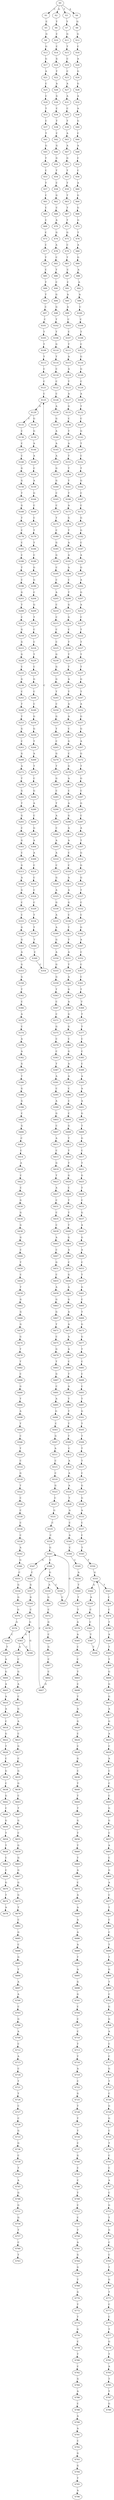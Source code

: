 strict digraph  {
	S0 -> S1 [ label = C ];
	S0 -> S2 [ label = G ];
	S0 -> S3 [ label = T ];
	S0 -> S4 [ label = A ];
	S1 -> S5 [ label = C ];
	S2 -> S6 [ label = T ];
	S3 -> S7 [ label = T ];
	S4 -> S8 [ label = G ];
	S5 -> S9 [ label = G ];
	S6 -> S10 [ label = C ];
	S7 -> S11 [ label = G ];
	S8 -> S12 [ label = G ];
	S9 -> S13 [ label = G ];
	S10 -> S14 [ label = C ];
	S11 -> S15 [ label = T ];
	S12 -> S16 [ label = C ];
	S13 -> S17 [ label = G ];
	S14 -> S18 [ label = G ];
	S15 -> S19 [ label = C ];
	S16 -> S20 [ label = A ];
	S17 -> S21 [ label = A ];
	S18 -> S22 [ label = T ];
	S19 -> S23 [ label = C ];
	S20 -> S24 [ label = G ];
	S21 -> S25 [ label = C ];
	S22 -> S26 [ label = A ];
	S23 -> S27 [ label = A ];
	S24 -> S28 [ label = G ];
	S25 -> S29 [ label = C ];
	S26 -> S30 [ label = G ];
	S27 -> S31 [ label = A ];
	S28 -> S32 [ label = A ];
	S29 -> S33 [ label = T ];
	S30 -> S34 [ label = C ];
	S31 -> S35 [ label = C ];
	S32 -> S36 [ label = A ];
	S33 -> S37 [ label = C ];
	S34 -> S38 [ label = T ];
	S35 -> S39 [ label = T ];
	S36 -> S40 [ label = G ];
	S37 -> S41 [ label = T ];
	S38 -> S42 [ label = C ];
	S39 -> S43 [ label = A ];
	S40 -> S44 [ label = C ];
	S41 -> S45 [ label = G ];
	S42 -> S46 [ label = G ];
	S43 -> S47 [ label = A ];
	S44 -> S48 [ label = A ];
	S45 -> S49 [ label = T ];
	S46 -> S50 [ label = G ];
	S47 -> S51 [ label = G ];
	S48 -> S52 [ label = C ];
	S49 -> S53 [ label = C ];
	S50 -> S54 [ label = T ];
	S51 -> S55 [ label = T ];
	S52 -> S56 [ label = C ];
	S53 -> S57 [ label = T ];
	S54 -> S58 [ label = C ];
	S55 -> S59 [ label = T ];
	S56 -> S60 [ label = A ];
	S57 -> S61 [ label = C ];
	S58 -> S62 [ label = G ];
	S59 -> S63 [ label = T ];
	S60 -> S64 [ label = G ];
	S61 -> S65 [ label = C ];
	S62 -> S66 [ label = C ];
	S63 -> S67 [ label = T ];
	S64 -> S68 [ label = G ];
	S65 -> S69 [ label = C ];
	S66 -> S70 [ label = A ];
	S67 -> S71 [ label = T ];
	S68 -> S72 [ label = G ];
	S69 -> S73 [ label = C ];
	S70 -> S74 [ label = G ];
	S71 -> S75 [ label = G ];
	S72 -> S76 [ label = T ];
	S73 -> S77 [ label = C ];
	S74 -> S78 [ label = A ];
	S75 -> S79 [ label = C ];
	S76 -> S80 [ label = A ];
	S77 -> S81 [ label = T ];
	S78 -> S82 [ label = C ];
	S79 -> S83 [ label = T ];
	S80 -> S84 [ label = G ];
	S81 -> S85 [ label = C ];
	S82 -> S86 [ label = T ];
	S83 -> S87 [ label = C ];
	S84 -> S88 [ label = A ];
	S85 -> S89 [ label = T ];
	S86 -> S90 [ label = C ];
	S87 -> S91 [ label = C ];
	S88 -> S92 [ label = A ];
	S89 -> S93 [ label = T ];
	S90 -> S94 [ label = G ];
	S91 -> S95 [ label = A ];
	S92 -> S96 [ label = A ];
	S93 -> S97 [ label = C ];
	S94 -> S98 [ label = G ];
	S95 -> S99 [ label = A ];
	S96 -> S100 [ label = C ];
	S97 -> S101 [ label = C ];
	S98 -> S102 [ label = T ];
	S99 -> S103 [ label = C ];
	S100 -> S104 [ label = C ];
	S101 -> S105 [ label = T ];
	S102 -> S106 [ label = T ];
	S103 -> S107 [ label = C ];
	S104 -> S108 [ label = T ];
	S105 -> S109 [ label = T ];
	S106 -> S110 [ label = G ];
	S107 -> S111 [ label = T ];
	S108 -> S112 [ label = C ];
	S109 -> S113 [ label = T ];
	S110 -> S114 [ label = T ];
	S111 -> S115 [ label = A ];
	S112 -> S116 [ label = G ];
	S113 -> S117 [ label = C ];
	S114 -> S118 [ label = C ];
	S115 -> S119 [ label = A ];
	S116 -> S120 [ label = G ];
	S117 -> S121 [ label = C ];
	S118 -> S122 [ label = C ];
	S119 -> S123 [ label = T ];
	S120 -> S124 [ label = C ];
	S121 -> S125 [ label = C ];
	S122 -> S126 [ label = C ];
	S123 -> S127 [ label = A ];
	S124 -> S128 [ label = A ];
	S125 -> S129 [ label = G ];
	S126 -> S130 [ label = A ];
	S127 -> S131 [ label = G ];
	S128 -> S132 [ label = T ];
	S129 -> S133 [ label = T ];
	S129 -> S134 [ label = G ];
	S130 -> S135 [ label = G ];
	S131 -> S136 [ label = C ];
	S132 -> S137 [ label = C ];
	S133 -> S138 [ label = C ];
	S134 -> S139 [ label = G ];
	S135 -> S140 [ label = A ];
	S136 -> S141 [ label = T ];
	S137 -> S142 [ label = G ];
	S138 -> S143 [ label = C ];
	S139 -> S144 [ label = A ];
	S140 -> S145 [ label = A ];
	S141 -> S146 [ label = A ];
	S142 -> S147 [ label = T ];
	S143 -> S148 [ label = C ];
	S144 -> S149 [ label = A ];
	S145 -> S150 [ label = A ];
	S146 -> S151 [ label = T ];
	S147 -> S152 [ label = C ];
	S148 -> S153 [ label = G ];
	S149 -> S154 [ label = C ];
	S150 -> S155 [ label = G ];
	S151 -> S156 [ label = T ];
	S152 -> S157 [ label = T ];
	S153 -> S158 [ label = G ];
	S154 -> S159 [ label = A ];
	S155 -> S160 [ label = G ];
	S156 -> S161 [ label = T ];
	S157 -> S162 [ label = G ];
	S158 -> S163 [ label = T ];
	S159 -> S164 [ label = G ];
	S160 -> S165 [ label = C ];
	S161 -> S166 [ label = T ];
	S162 -> S167 [ label = C ];
	S163 -> S168 [ label = G ];
	S164 -> S169 [ label = C ];
	S165 -> S170 [ label = C ];
	S166 -> S171 [ label = A ];
	S167 -> S172 [ label = C ];
	S168 -> S173 [ label = T ];
	S169 -> S174 [ label = C ];
	S170 -> S175 [ label = T ];
	S171 -> S176 [ label = G ];
	S172 -> S177 [ label = G ];
	S173 -> S178 [ label = C ];
	S174 -> S179 [ label = T ];
	S175 -> S180 [ label = C ];
	S176 -> S181 [ label = T ];
	S177 -> S182 [ label = G ];
	S178 -> S183 [ label = C ];
	S179 -> S184 [ label = T ];
	S180 -> S185 [ label = G ];
	S181 -> S186 [ label = A ];
	S182 -> S187 [ label = C ];
	S183 -> S188 [ label = C ];
	S184 -> S189 [ label = C ];
	S185 -> S190 [ label = G ];
	S186 -> S191 [ label = A ];
	S187 -> S192 [ label = A ];
	S188 -> S193 [ label = T ];
	S189 -> S194 [ label = G ];
	S190 -> S195 [ label = C ];
	S191 -> S196 [ label = A ];
	S192 -> S197 [ label = G ];
	S193 -> S198 [ label = C ];
	S194 -> S199 [ label = G ];
	S195 -> S200 [ label = C ];
	S196 -> S201 [ label = C ];
	S197 -> S202 [ label = A ];
	S198 -> S203 [ label = G ];
	S199 -> S204 [ label = C ];
	S200 -> S205 [ label = A ];
	S201 -> S206 [ label = T ];
	S202 -> S207 [ label = G ];
	S203 -> S208 [ label = T ];
	S204 -> S209 [ label = G ];
	S205 -> S210 [ label = C ];
	S206 -> S211 [ label = G ];
	S207 -> S212 [ label = A ];
	S208 -> S213 [ label = C ];
	S209 -> S214 [ label = T ];
	S210 -> S215 [ label = C ];
	S211 -> S216 [ label = G ];
	S212 -> S217 [ label = C ];
	S213 -> S218 [ label = G ];
	S214 -> S219 [ label = C ];
	S215 -> S220 [ label = C ];
	S216 -> S221 [ label = C ];
	S217 -> S222 [ label = T ];
	S218 -> S223 [ label = G ];
	S219 -> S224 [ label = C ];
	S220 -> S225 [ label = C ];
	S221 -> S226 [ label = T ];
	S222 -> S227 [ label = T ];
	S223 -> S228 [ label = G ];
	S224 -> S229 [ label = T ];
	S225 -> S230 [ label = G ];
	S226 -> S231 [ label = T ];
	S227 -> S232 [ label = T ];
	S228 -> S233 [ label = C ];
	S229 -> S234 [ label = C ];
	S230 -> S235 [ label = G ];
	S231 -> S236 [ label = T ];
	S232 -> S237 [ label = T ];
	S233 -> S238 [ label = G ];
	S234 -> S239 [ label = G ];
	S235 -> S240 [ label = G ];
	S236 -> S241 [ label = A ];
	S237 -> S242 [ label = G ];
	S238 -> S243 [ label = C ];
	S239 -> S244 [ label = C ];
	S240 -> S245 [ label = T ];
	S241 -> S246 [ label = T ];
	S242 -> S247 [ label = T ];
	S243 -> S248 [ label = T ];
	S244 -> S249 [ label = C ];
	S245 -> S250 [ label = C ];
	S246 -> S251 [ label = A ];
	S247 -> S252 [ label = A ];
	S248 -> S253 [ label = T ];
	S249 -> S254 [ label = G ];
	S250 -> S255 [ label = G ];
	S251 -> S256 [ label = A ];
	S252 -> S257 [ label = G ];
	S253 -> S258 [ label = G ];
	S254 -> S259 [ label = G ];
	S255 -> S260 [ label = T ];
	S256 -> S261 [ label = C ];
	S257 -> S262 [ label = G ];
	S258 -> S263 [ label = C ];
	S259 -> S264 [ label = T ];
	S260 -> S265 [ label = C ];
	S261 -> S266 [ label = G ];
	S262 -> S267 [ label = A ];
	S263 -> S268 [ label = G ];
	S264 -> S269 [ label = A ];
	S265 -> S270 [ label = G ];
	S266 -> S271 [ label = C ];
	S267 -> S272 [ label = G ];
	S268 -> S273 [ label = A ];
	S269 -> S274 [ label = T ];
	S270 -> S275 [ label = T ];
	S271 -> S276 [ label = G ];
	S272 -> S277 [ label = T ];
	S273 -> S278 [ label = T ];
	S274 -> S279 [ label = C ];
	S275 -> S280 [ label = G ];
	S276 -> S281 [ label = A ];
	S277 -> S282 [ label = G ];
	S278 -> S283 [ label = G ];
	S279 -> S284 [ label = G ];
	S280 -> S285 [ label = C ];
	S281 -> S286 [ label = C ];
	S282 -> S287 [ label = C ];
	S283 -> S288 [ label = T ];
	S284 -> S289 [ label = A ];
	S285 -> S290 [ label = T ];
	S286 -> S291 [ label = A ];
	S287 -> S292 [ label = G ];
	S288 -> S293 [ label = G ];
	S289 -> S294 [ label = C ];
	S290 -> S295 [ label = A ];
	S291 -> S296 [ label = G ];
	S292 -> S297 [ label = C ];
	S293 -> S298 [ label = C ];
	S294 -> S299 [ label = G ];
	S295 -> S300 [ label = C ];
	S296 -> S301 [ label = A ];
	S297 -> S302 [ label = A ];
	S298 -> S303 [ label = G ];
	S299 -> S304 [ label = A ];
	S300 -> S305 [ label = A ];
	S301 -> S306 [ label = A ];
	S302 -> S307 [ label = T ];
	S303 -> S308 [ label = C ];
	S304 -> S309 [ label = A ];
	S305 -> S310 [ label = A ];
	S306 -> S311 [ label = C ];
	S307 -> S312 [ label = G ];
	S308 -> S313 [ label = G ];
	S309 -> S314 [ label = C ];
	S310 -> S315 [ label = C ];
	S311 -> S316 [ label = C ];
	S312 -> S317 [ label = G ];
	S313 -> S318 [ label = A ];
	S314 -> S319 [ label = C ];
	S315 -> S320 [ label = G ];
	S316 -> S321 [ label = A ];
	S317 -> S322 [ label = G ];
	S318 -> S323 [ label = G ];
	S319 -> S324 [ label = C ];
	S320 -> S325 [ label = A ];
	S321 -> S326 [ label = A ];
	S322 -> S327 [ label = T ];
	S323 -> S328 [ label = C ];
	S324 -> S329 [ label = C ];
	S325 -> S330 [ label = G ];
	S326 -> S331 [ label = G ];
	S327 -> S332 [ label = C ];
	S328 -> S333 [ label = C ];
	S329 -> S334 [ label = T ];
	S330 -> S335 [ label = A ];
	S331 -> S336 [ label = C ];
	S332 -> S337 [ label = C ];
	S333 -> S338 [ label = G ];
	S334 -> S339 [ label = T ];
	S335 -> S340 [ label = A ];
	S336 -> S341 [ label = T ];
	S337 -> S342 [ label = G ];
	S338 -> S343 [ label = G ];
	S339 -> S344 [ label = T ];
	S340 -> S345 [ label = G ];
	S341 -> S346 [ label = T ];
	S342 -> S347 [ label = A ];
	S343 -> S348 [ label = A ];
	S344 -> S349 [ label = C ];
	S345 -> S350 [ label = A ];
	S346 -> S351 [ label = A ];
	S347 -> S352 [ label = C ];
	S348 -> S353 [ label = G ];
	S349 -> S354 [ label = C ];
	S350 -> S355 [ label = G ];
	S351 -> S356 [ label = T ];
	S352 -> S357 [ label = C ];
	S353 -> S358 [ label = G ];
	S354 -> S125 [ label = C ];
	S355 -> S359 [ label = G ];
	S356 -> S360 [ label = A ];
	S357 -> S361 [ label = C ];
	S358 -> S362 [ label = T ];
	S359 -> S363 [ label = T ];
	S360 -> S364 [ label = G ];
	S361 -> S365 [ label = T ];
	S362 -> S366 [ label = C ];
	S363 -> S367 [ label = C ];
	S364 -> S368 [ label = A ];
	S365 -> S369 [ label = T ];
	S366 -> S370 [ label = A ];
	S367 -> S371 [ label = C ];
	S368 -> S372 [ label = G ];
	S369 -> S373 [ label = T ];
	S370 -> S374 [ label = C ];
	S371 -> S375 [ label = G ];
	S372 -> S376 [ label = G ];
	S373 -> S377 [ label = T ];
	S374 -> S378 [ label = A ];
	S375 -> S379 [ label = C ];
	S376 -> S380 [ label = C ];
	S377 -> S381 [ label = C ];
	S378 -> S382 [ label = A ];
	S379 -> S383 [ label = C ];
	S380 -> S384 [ label = G ];
	S381 -> S385 [ label = C ];
	S382 -> S386 [ label = G ];
	S383 -> S387 [ label = T ];
	S384 -> S388 [ label = A ];
	S385 -> S389 [ label = C ];
	S386 -> S390 [ label = T ];
	S387 -> S391 [ label = A ];
	S388 -> S392 [ label = A ];
	S389 -> S393 [ label = A ];
	S390 -> S394 [ label = G ];
	S391 -> S395 [ label = C ];
	S392 -> S396 [ label = C ];
	S393 -> S397 [ label = A ];
	S394 -> S398 [ label = G ];
	S395 -> S399 [ label = A ];
	S396 -> S400 [ label = C ];
	S397 -> S401 [ label = A ];
	S398 -> S402 [ label = C ];
	S399 -> S403 [ label = G ];
	S400 -> S404 [ label = C ];
	S401 -> S405 [ label = G ];
	S402 -> S406 [ label = G ];
	S403 -> S407 [ label = C ];
	S404 -> S408 [ label = G ];
	S405 -> S409 [ label = T ];
	S406 -> S410 [ label = C ];
	S407 -> S411 [ label = A ];
	S408 -> S412 [ label = T ];
	S409 -> S413 [ label = G ];
	S410 -> S414 [ label = C ];
	S411 -> S415 [ label = C ];
	S412 -> S416 [ label = T ];
	S413 -> S417 [ label = C ];
	S414 -> S418 [ label = A ];
	S415 -> S419 [ label = G ];
	S416 -> S420 [ label = T ];
	S417 -> S421 [ label = T ];
	S418 -> S422 [ label = C ];
	S419 -> S423 [ label = T ];
	S420 -> S424 [ label = G ];
	S421 -> S425 [ label = G ];
	S422 -> S426 [ label = C ];
	S423 -> S427 [ label = A ];
	S424 -> S428 [ label = C ];
	S425 -> S429 [ label = T ];
	S426 -> S430 [ label = G ];
	S427 -> S431 [ label = C ];
	S428 -> S432 [ label = T ];
	S429 -> S433 [ label = C ];
	S430 -> S434 [ label = G ];
	S431 -> S435 [ label = C ];
	S432 -> S436 [ label = T ];
	S433 -> S437 [ label = G ];
	S434 -> S438 [ label = G ];
	S435 -> S439 [ label = C ];
	S436 -> S440 [ label = T ];
	S437 -> S441 [ label = A ];
	S438 -> S442 [ label = G ];
	S439 -> S443 [ label = A ];
	S440 -> S444 [ label = G ];
	S441 -> S445 [ label = G ];
	S442 -> S446 [ label = C ];
	S443 -> S447 [ label = C ];
	S444 -> S448 [ label = A ];
	S445 -> S449 [ label = A ];
	S446 -> S450 [ label = T ];
	S447 -> S451 [ label = G ];
	S448 -> S452 [ label = C ];
	S449 -> S453 [ label = C ];
	S450 -> S454 [ label = C ];
	S451 -> S455 [ label = C ];
	S452 -> S456 [ label = G ];
	S453 -> S457 [ label = T ];
	S454 -> S458 [ label = T ];
	S455 -> S459 [ label = A ];
	S456 -> S460 [ label = A ];
	S457 -> S461 [ label = G ];
	S458 -> S462 [ label = G ];
	S459 -> S463 [ label = G ];
	S460 -> S464 [ label = G ];
	S461 -> S465 [ label = C ];
	S462 -> S466 [ label = G ];
	S463 -> S467 [ label = G ];
	S464 -> S468 [ label = A ];
	S465 -> S469 [ label = T ];
	S466 -> S470 [ label = G ];
	S467 -> S471 [ label = T ];
	S468 -> S472 [ label = A ];
	S469 -> S473 [ label = G ];
	S470 -> S474 [ label = G ];
	S471 -> S475 [ label = C ];
	S472 -> S476 [ label = A ];
	S473 -> S477 [ label = G ];
	S474 -> S478 [ label = T ];
	S475 -> S479 [ label = G ];
	S476 -> S480 [ label = A ];
	S477 -> S481 [ label = T ];
	S478 -> S482 [ label = T ];
	S479 -> S483 [ label = T ];
	S480 -> S484 [ label = C ];
	S481 -> S485 [ label = C ];
	S482 -> S486 [ label = C ];
	S483 -> S487 [ label = G ];
	S484 -> S488 [ label = T ];
	S485 -> S489 [ label = C ];
	S486 -> S490 [ label = G ];
	S487 -> S491 [ label = C ];
	S488 -> S492 [ label = A ];
	S489 -> S493 [ label = C ];
	S490 -> S494 [ label = T ];
	S491 -> S495 [ label = A ];
	S492 -> S496 [ label = T ];
	S493 -> S497 [ label = T ];
	S494 -> S498 [ label = A ];
	S495 -> S499 [ label = G ];
	S496 -> S500 [ label = T ];
	S497 -> S501 [ label = G ];
	S498 -> S502 [ label = T ];
	S499 -> S503 [ label = C ];
	S500 -> S504 [ label = T ];
	S501 -> S505 [ label = T ];
	S502 -> S506 [ label = C ];
	S503 -> S507 [ label = G ];
	S504 -> S508 [ label = T ];
	S505 -> S509 [ label = T ];
	S506 -> S510 [ label = T ];
	S507 -> S511 [ label = A ];
	S508 -> S512 [ label = C ];
	S509 -> S513 [ label = T ];
	S510 -> S514 [ label = C ];
	S511 -> S515 [ label = C ];
	S512 -> S516 [ label = A ];
	S513 -> S517 [ label = T ];
	S514 -> S518 [ label = G ];
	S515 -> S519 [ label = C ];
	S516 -> S520 [ label = A ];
	S517 -> S521 [ label = C ];
	S518 -> S522 [ label = T ];
	S519 -> S523 [ label = G ];
	S520 -> S524 [ label = A ];
	S521 -> S525 [ label = G ];
	S522 -> S526 [ label = C ];
	S523 -> S527 [ label = C ];
	S524 -> S528 [ label = T ];
	S525 -> S529 [ label = G ];
	S526 -> S530 [ label = C ];
	S527 -> S531 [ label = G ];
	S528 -> S532 [ label = A ];
	S529 -> S533 [ label = A ];
	S530 -> S534 [ label = C ];
	S531 -> S535 [ label = C ];
	S532 -> S536 [ label = C ];
	S533 -> S537 [ label = C ];
	S534 -> S538 [ label = C ];
	S535 -> S539 [ label = C ];
	S536 -> S540 [ label = A ];
	S537 -> S541 [ label = C ];
	S538 -> S542 [ label = A ];
	S539 -> S543 [ label = G ];
	S540 -> S544 [ label = C ];
	S541 -> S545 [ label = T ];
	S542 -> S546 [ label = G ];
	S543 -> S547 [ label = G ];
	S543 -> S548 [ label = C ];
	S544 -> S549 [ label = C ];
	S545 -> S550 [ label = T ];
	S546 -> S551 [ label = C ];
	S547 -> S552 [ label = C ];
	S548 -> S553 [ label = G ];
	S549 -> S554 [ label = A ];
	S550 -> S555 [ label = G ];
	S551 -> S556 [ label = G ];
	S552 -> S557 [ label = G ];
	S553 -> S558 [ label = C ];
	S553 -> S559 [ label = A ];
	S554 -> S560 [ label = T ];
	S555 -> S561 [ label = T ];
	S555 -> S562 [ label = G ];
	S556 -> S563 [ label = G ];
	S557 -> S564 [ label = G ];
	S558 -> S565 [ label = C ];
	S559 -> S566 [ label = G ];
	S560 -> S567 [ label = T ];
	S561 -> S568 [ label = C ];
	S562 -> S569 [ label = A ];
	S563 -> S570 [ label = G ];
	S564 -> S571 [ label = C ];
	S565 -> S543 [ label = G ];
	S566 -> S572 [ label = C ];
	S567 -> S573 [ label = T ];
	S568 -> S574 [ label = C ];
	S569 -> S575 [ label = C ];
	S570 -> S576 [ label = G ];
	S571 -> S577 [ label = G ];
	S572 -> S578 [ label = G ];
	S573 -> S579 [ label = A ];
	S574 -> S580 [ label = T ];
	S575 -> S581 [ label = C ];
	S576 -> S582 [ label = C ];
	S577 -> S583 [ label = G ];
	S578 -> S584 [ label = C ];
	S579 -> S585 [ label = A ];
	S580 -> S586 [ label = A ];
	S581 -> S587 [ label = T ];
	S582 -> S588 [ label = T ];
	S583 -> S589 [ label = A ];
	S583 -> S590 [ label = C ];
	S584 -> S591 [ label = G ];
	S585 -> S592 [ label = C ];
	S586 -> S593 [ label = T ];
	S587 -> S594 [ label = T ];
	S588 -> S595 [ label = A ];
	S589 -> S596 [ label = C ];
	S590 -> S577 [ label = G ];
	S591 -> S597 [ label = C ];
	S592 -> S598 [ label = C ];
	S593 -> S599 [ label = T ];
	S594 -> S555 [ label = G ];
	S595 -> S600 [ label = G ];
	S596 -> S601 [ label = G ];
	S597 -> S602 [ label = C ];
	S598 -> S603 [ label = T ];
	S599 -> S604 [ label = G ];
	S600 -> S605 [ label = A ];
	S601 -> S606 [ label = A ];
	S602 -> S607 [ label = G ];
	S603 -> S608 [ label = C ];
	S604 -> S609 [ label = G ];
	S605 -> S610 [ label = A ];
	S606 -> S611 [ label = C ];
	S607 -> S548 [ label = C ];
	S608 -> S612 [ label = T ];
	S609 -> S613 [ label = G ];
	S610 -> S614 [ label = A ];
	S611 -> S615 [ label = G ];
	S612 -> S616 [ label = A ];
	S613 -> S617 [ label = A ];
	S614 -> S618 [ label = C ];
	S615 -> S619 [ label = A ];
	S616 -> S620 [ label = G ];
	S617 -> S621 [ label = G ];
	S618 -> S622 [ label = G ];
	S619 -> S623 [ label = C ];
	S620 -> S624 [ label = C ];
	S621 -> S625 [ label = A ];
	S622 -> S626 [ label = T ];
	S623 -> S627 [ label = G ];
	S624 -> S628 [ label = C ];
	S625 -> S629 [ label = C ];
	S626 -> S630 [ label = C ];
	S627 -> S631 [ label = C ];
	S628 -> S632 [ label = G ];
	S629 -> S633 [ label = A ];
	S630 -> S634 [ label = G ];
	S631 -> S635 [ label = G ];
	S632 -> S636 [ label = C ];
	S633 -> S637 [ label = C ];
	S634 -> S638 [ label = C ];
	S635 -> S639 [ label = G ];
	S636 -> S640 [ label = T ];
	S637 -> S641 [ label = C ];
	S638 -> S642 [ label = G ];
	S639 -> S643 [ label = C ];
	S640 -> S644 [ label = T ];
	S641 -> S645 [ label = C ];
	S642 -> S646 [ label = C ];
	S643 -> S647 [ label = T ];
	S644 -> S648 [ label = T ];
	S645 -> S649 [ label = G ];
	S646 -> S650 [ label = G ];
	S647 -> S651 [ label = G ];
	S648 -> S652 [ label = G ];
	S649 -> S653 [ label = G ];
	S650 -> S654 [ label = T ];
	S651 -> S655 [ label = C ];
	S652 -> S656 [ label = T ];
	S653 -> S657 [ label = C ];
	S654 -> S658 [ label = T ];
	S655 -> S659 [ label = G ];
	S656 -> S660 [ label = T ];
	S657 -> S661 [ label = A ];
	S658 -> S662 [ label = C ];
	S659 -> S663 [ label = G ];
	S660 -> S664 [ label = T ];
	S661 -> S665 [ label = C ];
	S662 -> S666 [ label = C ];
	S663 -> S667 [ label = G ];
	S664 -> S668 [ label = A ];
	S665 -> S669 [ label = G ];
	S666 -> S670 [ label = G ];
	S667 -> S671 [ label = G ];
	S668 -> S672 [ label = C ];
	S669 -> S673 [ label = A ];
	S670 -> S674 [ label = T ];
	S671 -> S675 [ label = G ];
	S672 -> S676 [ label = A ];
	S673 -> S677 [ label = C ];
	S674 -> S678 [ label = A ];
	S675 -> S679 [ label = T ];
	S676 -> S680 [ label = A ];
	S677 -> S681 [ label = T ];
	S679 -> S682 [ label = C ];
	S680 -> S683 [ label = A ];
	S681 -> S684 [ label = C ];
	S682 -> S685 [ label = G ];
	S683 -> S686 [ label = A ];
	S684 -> S687 [ label = C ];
	S685 -> S688 [ label = C ];
	S686 -> S689 [ label = A ];
	S687 -> S690 [ label = T ];
	S688 -> S691 [ label = G ];
	S689 -> S692 [ label = T ];
	S690 -> S693 [ label = T ];
	S691 -> S694 [ label = T ];
	S692 -> S695 [ label = A ];
	S693 -> S696 [ label = G ];
	S694 -> S697 [ label = A ];
	S695 -> S698 [ label = G ];
	S696 -> S699 [ label = T ];
	S697 -> S700 [ label = A ];
	S698 -> S701 [ label = G ];
	S699 -> S702 [ label = C ];
	S700 -> S703 [ label = C ];
	S701 -> S704 [ label = C ];
	S702 -> S705 [ label = G ];
	S703 -> S706 [ label = G ];
	S704 -> S707 [ label = C ];
	S705 -> S708 [ label = G ];
	S706 -> S709 [ label = A ];
	S707 -> S710 [ label = C ];
	S708 -> S711 [ label = A ];
	S709 -> S712 [ label = C ];
	S710 -> S713 [ label = T ];
	S711 -> S714 [ label = C ];
	S712 -> S715 [ label = A ];
	S713 -> S716 [ label = T ];
	S714 -> S717 [ label = C ];
	S715 -> S718 [ label = C ];
	S716 -> S719 [ label = A ];
	S717 -> S720 [ label = G ];
	S718 -> S721 [ label = T ];
	S719 -> S722 [ label = C ];
	S720 -> S723 [ label = T ];
	S721 -> S724 [ label = T ];
	S722 -> S725 [ label = G ];
	S723 -> S726 [ label = C ];
	S724 -> S727 [ label = C ];
	S725 -> S728 [ label = T ];
	S726 -> S729 [ label = G ];
	S727 -> S730 [ label = C ];
	S728 -> S731 [ label = T ];
	S729 -> S732 [ label = G ];
	S730 -> S733 [ label = G ];
	S731 -> S734 [ label = T ];
	S732 -> S735 [ label = C ];
	S733 -> S736 [ label = G ];
	S734 -> S737 [ label = C ];
	S735 -> S738 [ label = T ];
	S736 -> S739 [ label = C ];
	S737 -> S740 [ label = G ];
	S738 -> S741 [ label = C ];
	S739 -> S742 [ label = T ];
	S740 -> S743 [ label = C ];
	S741 -> S744 [ label = C ];
	S742 -> S745 [ label = A ];
	S743 -> S746 [ label = C ];
	S744 -> S747 [ label = A ];
	S745 -> S748 [ label = G ];
	S746 -> S749 [ label = T ];
	S747 -> S750 [ label = C ];
	S748 -> S751 [ label = G ];
	S749 -> S752 [ label = C ];
	S750 -> S753 [ label = G ];
	S751 -> S754 [ label = G ];
	S752 -> S755 [ label = C ];
	S753 -> S756 [ label = T ];
	S754 -> S757 [ label = T ];
	S755 -> S758 [ label = T ];
	S756 -> S759 [ label = G ];
	S757 -> S760 [ label = C ];
	S758 -> S761 [ label = A ];
	S759 -> S762 [ label = C ];
	S760 -> S763 [ label = T ];
	S761 -> S764 [ label = G ];
	S762 -> S765 [ label = C ];
	S764 -> S766 [ label = G ];
	S765 -> S767 [ label = T ];
	S766 -> S768 [ label = T ];
	S767 -> S769 [ label = G ];
	S768 -> S770 [ label = G ];
	S769 -> S771 [ label = T ];
	S770 -> S772 [ label = T ];
	S771 -> S773 [ label = C ];
	S772 -> S774 [ label = T ];
	S773 -> S775 [ label = C ];
	S774 -> S776 [ label = G ];
	S775 -> S777 [ label = T ];
	S776 -> S778 [ label = C ];
	S777 -> S779 [ label = G ];
	S778 -> S780 [ label = T ];
	S779 -> S781 [ label = T ];
	S780 -> S782 [ label = C ];
	S781 -> S783 [ label = A ];
	S782 -> S784 [ label = G ];
	S783 -> S785 [ label = T ];
	S784 -> S786 [ label = A ];
	S785 -> S787 [ label = T ];
	S786 -> S788 [ label = C ];
	S787 -> S789 [ label = G ];
	S788 -> S790 [ label = A ];
	S790 -> S791 [ label = A ];
	S791 -> S792 [ label = C ];
	S792 -> S793 [ label = G ];
	S793 -> S794 [ label = G ];
	S794 -> S795 [ label = T ];
	S795 -> S796 [ label = A ];
}
